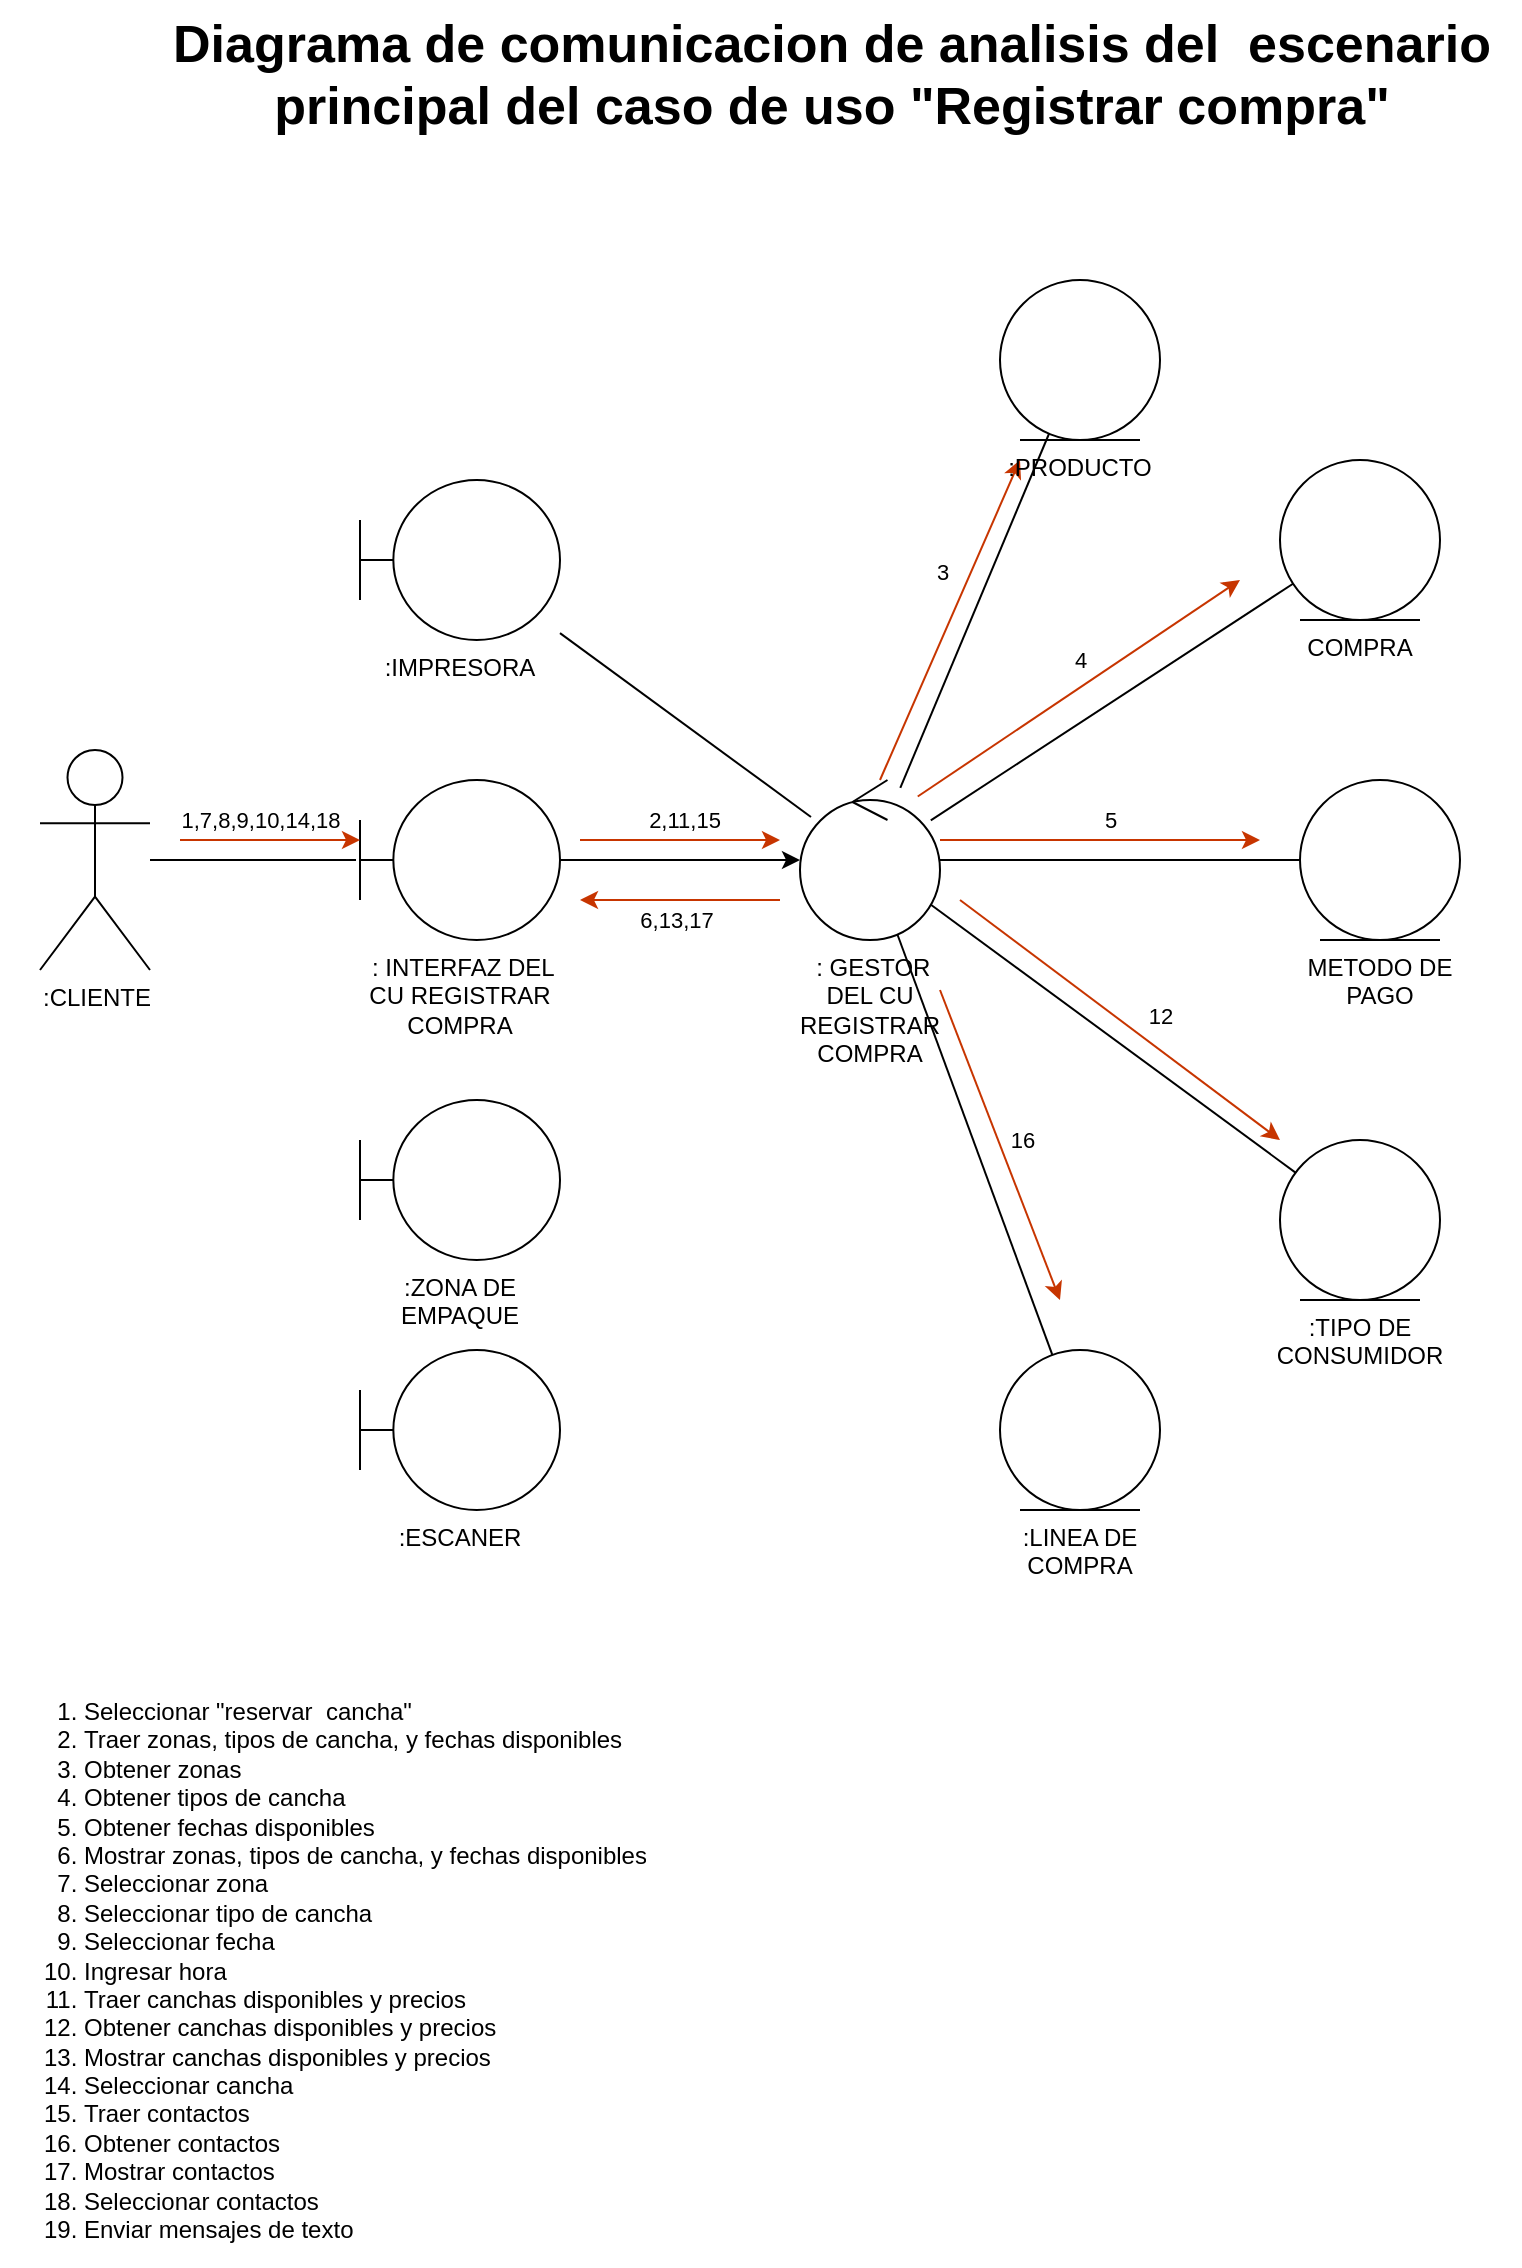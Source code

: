 <mxfile version="20.8.16" type="device"><diagram name="Page-1" id="2YBvvXClWsGukQMizWep"><mxGraphModel dx="794" dy="1230" grid="1" gridSize="10" guides="1" tooltips="1" connect="1" arrows="1" fold="1" page="1" pageScale="1" pageWidth="827" pageHeight="1169" math="0" shadow="0"><root><mxCell id="0"/><mxCell id="1" parent="0"/><mxCell id="ad6VIf8BgEQXSERncNVU-14" style="edgeStyle=orthogonalEdgeStyle;rounded=0;orthogonalLoop=1;jettySize=auto;html=1;" parent="1" source="ad6VIf8BgEQXSERncNVU-1" target="ad6VIf8BgEQXSERncNVU-6" edge="1"><mxGeometry relative="1" as="geometry"/></mxCell><mxCell id="ad6VIf8BgEQXSERncNVU-15" style="edgeStyle=orthogonalEdgeStyle;rounded=0;orthogonalLoop=1;jettySize=auto;html=1;fillColor=#fa6800;strokeColor=#C73500;" parent="1" edge="1"><mxGeometry relative="1" as="geometry"><mxPoint x="300" y="450" as="sourcePoint"/><mxPoint x="400" y="450" as="targetPoint"/></mxGeometry></mxCell><mxCell id="ad6VIf8BgEQXSERncNVU-33" value="2,11,15" style="edgeLabel;html=1;align=center;verticalAlign=middle;resizable=0;points=[];" parent="ad6VIf8BgEQXSERncNVU-15" vertex="1" connectable="0"><mxGeometry x="0.04" relative="1" as="geometry"><mxPoint y="-10" as="offset"/></mxGeometry></mxCell><mxCell id="ad6VIf8BgEQXSERncNVU-1" value="&amp;nbsp;: INTERFAZ DEL CU REGISTRAR COMPRA" style="shape=umlBoundary;whiteSpace=wrap;html=1;labelPosition=center;verticalLabelPosition=bottom;align=center;verticalAlign=top;" parent="1" vertex="1"><mxGeometry x="190" y="420" width="100" height="80" as="geometry"/></mxCell><mxCell id="ad6VIf8BgEQXSERncNVU-2" value=":CLIENTE" style="shape=umlActor;verticalLabelPosition=bottom;verticalAlign=top;html=1;" parent="1" vertex="1"><mxGeometry x="30" y="405" width="55" height="110" as="geometry"/></mxCell><mxCell id="ad6VIf8BgEQXSERncNVU-5" value=":IMPRESORA" style="shape=umlBoundary;whiteSpace=wrap;html=1;labelPosition=center;verticalLabelPosition=bottom;align=center;verticalAlign=top;" parent="1" vertex="1"><mxGeometry x="190" y="270" width="100" height="80" as="geometry"/></mxCell><mxCell id="ad6VIf8BgEQXSERncNVU-18" style="rounded=1;orthogonalLoop=1;jettySize=auto;html=1;endArrow=none;endFill=0;" parent="1" source="ad6VIf8BgEQXSERncNVU-6" target="ad6VIf8BgEQXSERncNVU-5" edge="1"><mxGeometry relative="1" as="geometry"/></mxCell><mxCell id="ad6VIf8BgEQXSERncNVU-19" style="rounded=0;orthogonalLoop=1;jettySize=auto;html=1;endArrow=none;endFill=0;" parent="1" source="ad6VIf8BgEQXSERncNVU-6" target="ad6VIf8BgEQXSERncNVU-9" edge="1"><mxGeometry relative="1" as="geometry"/></mxCell><mxCell id="ad6VIf8BgEQXSERncNVU-20" style="rounded=0;orthogonalLoop=1;jettySize=auto;html=1;endArrow=none;endFill=0;" parent="1" source="ad6VIf8BgEQXSERncNVU-6" target="ad6VIf8BgEQXSERncNVU-10" edge="1"><mxGeometry relative="1" as="geometry"/></mxCell><mxCell id="ad6VIf8BgEQXSERncNVU-22" style="edgeStyle=orthogonalEdgeStyle;rounded=0;orthogonalLoop=1;jettySize=auto;html=1;endArrow=none;endFill=0;" parent="1" source="ad6VIf8BgEQXSERncNVU-6" target="ad6VIf8BgEQXSERncNVU-11" edge="1"><mxGeometry relative="1" as="geometry"/></mxCell><mxCell id="ad6VIf8BgEQXSERncNVU-23" style="rounded=0;orthogonalLoop=1;jettySize=auto;html=1;endArrow=none;endFill=0;" parent="1" source="ad6VIf8BgEQXSERncNVU-6" target="ad6VIf8BgEQXSERncNVU-12" edge="1"><mxGeometry relative="1" as="geometry"/></mxCell><mxCell id="ad6VIf8BgEQXSERncNVU-24" style="rounded=0;orthogonalLoop=1;jettySize=auto;html=1;endArrow=none;endFill=0;" parent="1" source="ad6VIf8BgEQXSERncNVU-6" target="ad6VIf8BgEQXSERncNVU-13" edge="1"><mxGeometry relative="1" as="geometry"/></mxCell><mxCell id="ad6VIf8BgEQXSERncNVU-28" style="edgeStyle=orthogonalEdgeStyle;rounded=0;orthogonalLoop=1;jettySize=auto;html=1;fillColor=#fa6800;strokeColor=#C73500;" parent="1" edge="1"><mxGeometry relative="1" as="geometry"><mxPoint x="480" y="450" as="sourcePoint"/><mxPoint x="640" y="450" as="targetPoint"/></mxGeometry></mxCell><mxCell id="ad6VIf8BgEQXSERncNVU-36" value="5" style="edgeLabel;html=1;align=center;verticalAlign=middle;resizable=0;points=[];" parent="ad6VIf8BgEQXSERncNVU-28" vertex="1" connectable="0"><mxGeometry x="0.062" relative="1" as="geometry"><mxPoint y="-10" as="offset"/></mxGeometry></mxCell><mxCell id="ad6VIf8BgEQXSERncNVU-29" style="rounded=0;orthogonalLoop=1;jettySize=auto;html=1;fillColor=#fa6800;strokeColor=#C73500;" parent="1" edge="1"><mxGeometry relative="1" as="geometry"><mxPoint x="468.867" y="428.262" as="sourcePoint"/><mxPoint x="630" y="320" as="targetPoint"/></mxGeometry></mxCell><mxCell id="ad6VIf8BgEQXSERncNVU-35" value="4" style="edgeLabel;html=1;align=center;verticalAlign=middle;resizable=0;points=[];" parent="ad6VIf8BgEQXSERncNVU-29" vertex="1" connectable="0"><mxGeometry x="0.214" y="3" relative="1" as="geometry"><mxPoint x="-15" as="offset"/></mxGeometry></mxCell><mxCell id="ad6VIf8BgEQXSERncNVU-30" style="rounded=0;orthogonalLoop=1;jettySize=auto;html=1;fillColor=#fa6800;strokeColor=#C73500;" parent="1" edge="1"><mxGeometry relative="1" as="geometry"><mxPoint x="450.002" y="420.004" as="sourcePoint"/><mxPoint x="520" y="260" as="targetPoint"/></mxGeometry></mxCell><mxCell id="ad6VIf8BgEQXSERncNVU-34" value="3" style="edgeLabel;html=1;align=center;verticalAlign=middle;resizable=0;points=[];" parent="ad6VIf8BgEQXSERncNVU-30" vertex="1" connectable="0"><mxGeometry x="0.288" y="2" relative="1" as="geometry"><mxPoint x="-13" as="offset"/></mxGeometry></mxCell><mxCell id="ad6VIf8BgEQXSERncNVU-6" value="&amp;nbsp;: GESTOR DEL CU REGISTRAR COMPRA" style="ellipse;shape=umlControl;whiteSpace=wrap;html=1;labelPosition=center;verticalLabelPosition=bottom;align=center;verticalAlign=top;" parent="1" vertex="1"><mxGeometry x="410" y="420" width="70" height="80" as="geometry"/></mxCell><mxCell id="ad6VIf8BgEQXSERncNVU-9" value=":PRODUCTO" style="ellipse;shape=umlEntity;whiteSpace=wrap;html=1;labelPosition=center;verticalLabelPosition=bottom;align=center;verticalAlign=top;" parent="1" vertex="1"><mxGeometry x="510" y="170" width="80" height="80" as="geometry"/></mxCell><mxCell id="ad6VIf8BgEQXSERncNVU-10" value="COMPRA" style="ellipse;shape=umlEntity;whiteSpace=wrap;html=1;labelPosition=center;verticalLabelPosition=bottom;align=center;verticalAlign=top;" parent="1" vertex="1"><mxGeometry x="650" y="260" width="80" height="80" as="geometry"/></mxCell><mxCell id="ad6VIf8BgEQXSERncNVU-11" value="METODO DE PAGO&lt;br&gt;" style="ellipse;shape=umlEntity;whiteSpace=wrap;html=1;labelPosition=center;verticalLabelPosition=bottom;align=center;verticalAlign=top;" parent="1" vertex="1"><mxGeometry x="660" y="420" width="80" height="80" as="geometry"/></mxCell><mxCell id="ad6VIf8BgEQXSERncNVU-12" value=":TIPO DE CONSUMIDOR" style="ellipse;shape=umlEntity;whiteSpace=wrap;html=1;labelPosition=center;verticalLabelPosition=bottom;align=center;verticalAlign=top;" parent="1" vertex="1"><mxGeometry x="650" y="600" width="80" height="80" as="geometry"/></mxCell><mxCell id="ad6VIf8BgEQXSERncNVU-13" value=":LINEA DE COMPRA" style="ellipse;shape=umlEntity;whiteSpace=wrap;html=1;labelPosition=center;verticalLabelPosition=bottom;align=center;verticalAlign=top;" parent="1" vertex="1"><mxGeometry x="510" y="705" width="80" height="80" as="geometry"/></mxCell><mxCell id="ad6VIf8BgEQXSERncNVU-16" style="edgeStyle=orthogonalEdgeStyle;rounded=0;orthogonalLoop=1;jettySize=auto;html=1;entryX=-0.02;entryY=0.5;entryDx=0;entryDy=0;entryPerimeter=0;endArrow=none;endFill=0;" parent="1" source="ad6VIf8BgEQXSERncNVU-2" target="ad6VIf8BgEQXSERncNVU-1" edge="1"><mxGeometry relative="1" as="geometry"/></mxCell><mxCell id="ad6VIf8BgEQXSERncNVU-17" style="edgeStyle=orthogonalEdgeStyle;rounded=0;orthogonalLoop=1;jettySize=auto;html=1;entryX=-0.02;entryY=0.5;entryDx=0;entryDy=0;entryPerimeter=0;fillColor=#fa6800;strokeColor=#C73500;" parent="1" edge="1"><mxGeometry relative="1" as="geometry"><mxPoint x="100" y="450" as="sourcePoint"/><mxPoint x="190" y="450" as="targetPoint"/></mxGeometry></mxCell><mxCell id="ad6VIf8BgEQXSERncNVU-32" value="1,7,8,9,10,14,18" style="edgeLabel;html=1;align=center;verticalAlign=middle;resizable=0;points=[];" parent="ad6VIf8BgEQXSERncNVU-17" vertex="1" connectable="0"><mxGeometry x="0.089" y="-2" relative="1" as="geometry"><mxPoint x="-9" y="-12" as="offset"/></mxGeometry></mxCell><mxCell id="ad6VIf8BgEQXSERncNVU-25" style="rounded=0;orthogonalLoop=1;jettySize=auto;html=1;fillColor=#fa6800;strokeColor=#C73500;" parent="1" edge="1"><mxGeometry relative="1" as="geometry"><mxPoint x="480" y="525" as="sourcePoint"/><mxPoint x="540" y="680" as="targetPoint"/></mxGeometry></mxCell><mxCell id="ad6VIf8BgEQXSERncNVU-40" value="16" style="edgeLabel;html=1;align=center;verticalAlign=middle;resizable=0;points=[];" parent="ad6VIf8BgEQXSERncNVU-25" vertex="1" connectable="0"><mxGeometry x="-0.055" y="1" relative="1" as="geometry"><mxPoint x="11" y="2" as="offset"/></mxGeometry></mxCell><mxCell id="ad6VIf8BgEQXSERncNVU-26" style="rounded=0;orthogonalLoop=1;jettySize=auto;html=1;fillColor=#fa6800;strokeColor=#C73500;" parent="1" edge="1"><mxGeometry relative="1" as="geometry"><mxPoint x="490" y="480" as="sourcePoint"/><mxPoint x="650" y="600" as="targetPoint"/></mxGeometry></mxCell><mxCell id="ad6VIf8BgEQXSERncNVU-39" value="12" style="edgeLabel;html=1;align=center;verticalAlign=middle;resizable=0;points=[];" parent="ad6VIf8BgEQXSERncNVU-26" vertex="1" connectable="0"><mxGeometry x="0.012" y="3" relative="1" as="geometry"><mxPoint x="17" as="offset"/></mxGeometry></mxCell><mxCell id="ad6VIf8BgEQXSERncNVU-37" style="edgeStyle=orthogonalEdgeStyle;rounded=0;orthogonalLoop=1;jettySize=auto;html=1;fillColor=#fa6800;strokeColor=#C73500;" parent="1" edge="1"><mxGeometry relative="1" as="geometry"><mxPoint x="400" y="480" as="sourcePoint"/><mxPoint x="300" y="480" as="targetPoint"/></mxGeometry></mxCell><mxCell id="ad6VIf8BgEQXSERncNVU-38" value="6,13,17" style="edgeLabel;html=1;align=center;verticalAlign=middle;resizable=0;points=[];" parent="ad6VIf8BgEQXSERncNVU-37" vertex="1" connectable="0"><mxGeometry x="0.04" relative="1" as="geometry"><mxPoint y="10" as="offset"/></mxGeometry></mxCell><mxCell id="ad6VIf8BgEQXSERncNVU-41" value="&lt;div align=&quot;center&quot;&gt;&lt;b&gt;&lt;font style=&quot;font-size:26px;&quot; size=&quot;26px&quot;&gt;Diagrama de comunicacion de&lt;/font&gt;&lt;/b&gt;&lt;b&gt;&lt;font style=&quot;font-size:26px;&quot; size=&quot;26px&quot;&gt; analisis del&amp;nbsp; escenario principal del caso de uso &quot;Registrar compra&quot;&lt;/font&gt;&lt;/b&gt;&lt;br&gt;&lt;/div&gt;    &lt;br&gt;  " style="text;html=1;whiteSpace=wrap;overflow=hidden;rounded=0;" parent="1" vertex="1"><mxGeometry x="80" y="30" width="690" height="120" as="geometry"/></mxCell><mxCell id="ad6VIf8BgEQXSERncNVU-42" value="&lt;ol&gt;&lt;li&gt;Seleccionar &quot;reservar &amp;nbsp;cancha&quot;&lt;br&gt;      &lt;/li&gt;&lt;li&gt;Traer zonas, tipos de cancha, y fechas disponibles&lt;br&gt;      &lt;/li&gt;&lt;li&gt;Obtener zonas&lt;br&gt;      &lt;/li&gt;&lt;li&gt;Obtener tipos de cancha&lt;br&gt;      &lt;/li&gt;&lt;li&gt;Obtener fechas disponibles&lt;br&gt;      &lt;/li&gt;&lt;li&gt;Mostrar zonas, tipos de cancha, y fechas disponibles&lt;br&gt;      &lt;/li&gt;&lt;li&gt;Seleccionar zona&lt;br&gt;      &lt;/li&gt;&lt;li&gt;Seleccionar tipo de cancha&lt;br&gt;      &lt;/li&gt;&lt;li&gt;Seleccionar fecha&lt;br&gt;      &lt;/li&gt;&lt;li&gt;Ingresar hora&lt;br&gt;      &lt;/li&gt;&lt;li&gt;Traer canchas disponibles y precios&lt;br&gt;      &lt;/li&gt;&lt;li&gt;Obtener canchas disponibles y precios&lt;br&gt;      &lt;/li&gt;&lt;li&gt;Mostrar canchas disponibles y precios&lt;br&gt;      &lt;/li&gt;&lt;li&gt;Seleccionar cancha&lt;br&gt;      &lt;/li&gt;&lt;li&gt;Traer contactos&lt;br&gt;      &lt;/li&gt;&lt;li&gt;Obtener contactos&lt;br&gt;      &lt;/li&gt;&lt;li&gt;Mostrar contactos&lt;br&gt;      &lt;/li&gt;&lt;li&gt;Seleccionar contactos&lt;br&gt;      &lt;/li&gt;&lt;li&gt;Enviar mensajes de texto&lt;br&gt;      &lt;/li&gt;&lt;/ol&gt;&lt;br&gt;    &lt;p style=&quot;margin-top:0;&quot;&gt;&lt;br&gt;      &amp;nbsp;&lt;br&gt;    &lt;/p&gt;&lt;br&gt;  " style="text;html=1;whiteSpace=wrap;overflow=hidden;rounded=0;" parent="1" vertex="1"><mxGeometry x="10" y="860" width="665" height="300" as="geometry"/></mxCell><mxCell id="CCmJBicXnnlTQRJ7N7az-5" value=":ZONA DE EMPAQUE" style="shape=umlBoundary;whiteSpace=wrap;html=1;labelPosition=center;verticalLabelPosition=bottom;align=center;verticalAlign=top;" vertex="1" parent="1"><mxGeometry x="190" y="580" width="100" height="80" as="geometry"/></mxCell><mxCell id="CCmJBicXnnlTQRJ7N7az-6" value=":ESCANER" style="shape=umlBoundary;whiteSpace=wrap;html=1;labelPosition=center;verticalLabelPosition=bottom;align=center;verticalAlign=top;" vertex="1" parent="1"><mxGeometry x="190" y="705" width="100" height="80" as="geometry"/></mxCell></root></mxGraphModel></diagram></mxfile>